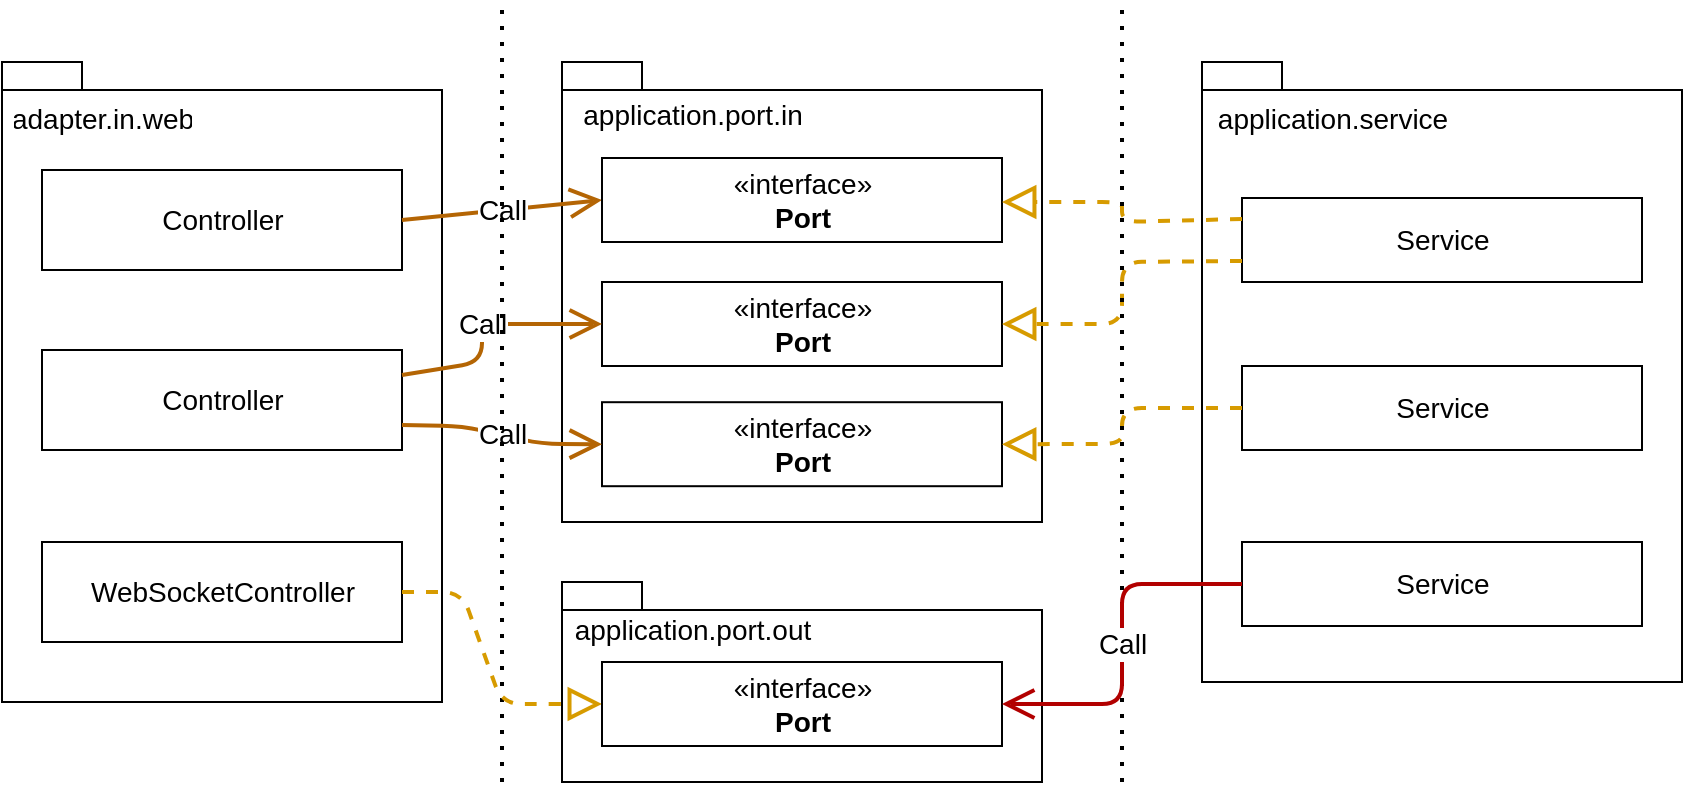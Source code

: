 <mxfile version="14.6.13" type="device"><diagram id="6GEf30ZUJlvTG3hTVNuq" name="Page-1"><mxGraphModel dx="1348" dy="823" grid="1" gridSize="10" guides="1" tooltips="1" connect="1" arrows="1" fold="1" page="1" pageScale="1" pageWidth="1100" pageHeight="850" math="0" shadow="0"><root><mxCell id="0"/><mxCell id="1" parent="0"/><mxCell id="lXE9R1Bh1x8kLStD7R_Z-19" value="" style="shape=folder;fontStyle=1;spacingTop=10;tabWidth=40;tabHeight=14;tabPosition=left;html=1;" vertex="1" parent="1"><mxGeometry x="320" y="300" width="240" height="100" as="geometry"/></mxCell><mxCell id="l_tDdWZ1iGcBqZvS5Zs7-25" value="" style="shape=folder;fontStyle=1;spacingTop=10;tabWidth=40;tabHeight=14;tabPosition=left;html=1;" parent="1" vertex="1"><mxGeometry x="640" y="40" width="240" height="310" as="geometry"/></mxCell><mxCell id="l_tDdWZ1iGcBqZvS5Zs7-19" value="" style="shape=folder;fontStyle=1;spacingTop=10;tabWidth=40;tabHeight=14;tabPosition=left;html=1;" parent="1" vertex="1"><mxGeometry x="320" y="40" width="240" height="230" as="geometry"/></mxCell><mxCell id="l_tDdWZ1iGcBqZvS5Zs7-7" value="" style="shape=folder;fontStyle=1;spacingTop=10;tabWidth=40;tabHeight=14;tabPosition=left;html=1;" parent="1" vertex="1"><mxGeometry x="40" y="40" width="220" height="320" as="geometry"/></mxCell><mxCell id="l_tDdWZ1iGcBqZvS5Zs7-26" value="application.service" style="text;strokeColor=none;fillColor=none;align=center;verticalAlign=middle;spacingLeft=4;spacingRight=4;overflow=hidden;rotatable=0;points=[[0,0.5],[1,0.5]];portConstraint=eastwest;fontSize=14;" parent="1" vertex="1"><mxGeometry x="641" y="56.29" width="129" height="22.29" as="geometry"/></mxCell><mxCell id="l_tDdWZ1iGcBqZvS5Zs7-29" value="Service" style="html=1;fillColor=none;align=center;fontSize=14;" parent="1" vertex="1"><mxGeometry x="660" y="108" width="200" height="42" as="geometry"/></mxCell><mxCell id="l_tDdWZ1iGcBqZvS5Zs7-8" value="adapter.in.web" style="text;strokeColor=none;fillColor=none;align=center;verticalAlign=middle;spacingLeft=4;spacingRight=4;overflow=hidden;rotatable=0;points=[[0,0.5],[1,0.5]];portConstraint=eastwest;fontSize=14;" parent="1" vertex="1"><mxGeometry x="41" y="56.29" width="99" height="22.29" as="geometry"/></mxCell><mxCell id="l_tDdWZ1iGcBqZvS5Zs7-11" value="Controller" style="html=1;fillColor=none;align=center;fontSize=14;" parent="1" vertex="1"><mxGeometry x="60" y="94" width="180" height="50" as="geometry"/></mxCell><mxCell id="2z9AGh8HC--6YzMXMAsB-3" value="Controller" style="html=1;fontSize=14;" parent="1" vertex="1"><mxGeometry x="60" y="184" width="180" height="50" as="geometry"/></mxCell><mxCell id="l_tDdWZ1iGcBqZvS5Zs7-20" value="application.port.in" style="text;strokeColor=none;fillColor=none;align=center;verticalAlign=middle;spacingLeft=4;spacingRight=4;overflow=hidden;rotatable=0;points=[[0,0.5],[1,0.5]];portConstraint=eastwest;fontSize=14;" parent="1" vertex="1"><mxGeometry x="321" y="52.52" width="129" height="26.06" as="geometry"/></mxCell><mxCell id="2z9AGh8HC--6YzMXMAsB-10" value="Call" style="endArrow=open;endSize=12;html=1;fontSize=14;strokeWidth=2;fillColor=#fad7ac;strokeColor=#b46504;exitX=1;exitY=0.5;exitDx=0;exitDy=0;entryX=0;entryY=0.5;entryDx=0;entryDy=0;" parent="1" source="l_tDdWZ1iGcBqZvS5Zs7-11" target="lXE9R1Bh1x8kLStD7R_Z-1" edge="1"><mxGeometry width="160" relative="1" as="geometry"><mxPoint x="660" y="370" as="sourcePoint"/><mxPoint x="710" y="230" as="targetPoint"/></mxGeometry></mxCell><mxCell id="lXE9R1Bh1x8kLStD7R_Z-1" value="«interface»&lt;br style=&quot;font-size: 14px&quot;&gt;&lt;b style=&quot;font-size: 14px&quot;&gt;Port&lt;/b&gt;" style="html=1;fillColor=none;align=center;fontSize=14;" vertex="1" parent="1"><mxGeometry x="340" y="88" width="200" height="42" as="geometry"/></mxCell><mxCell id="lXE9R1Bh1x8kLStD7R_Z-2" value="«interface»&lt;br style=&quot;font-size: 14px&quot;&gt;&lt;b style=&quot;font-size: 14px&quot;&gt;Port&lt;/b&gt;" style="html=1;fillColor=none;align=center;fontSize=14;" vertex="1" parent="1"><mxGeometry x="340" y="150" width="200" height="42" as="geometry"/></mxCell><mxCell id="lXE9R1Bh1x8kLStD7R_Z-3" value="«interface»&lt;br style=&quot;font-size: 14px&quot;&gt;&lt;b style=&quot;font-size: 14px&quot;&gt;Port&lt;/b&gt;" style="html=1;fillColor=none;align=center;fontSize=14;" vertex="1" parent="1"><mxGeometry x="340" y="210.1" width="200" height="42" as="geometry"/></mxCell><mxCell id="lXE9R1Bh1x8kLStD7R_Z-4" value="Call" style="endArrow=open;endSize=12;html=1;fontSize=14;entryX=0;entryY=0.5;entryDx=0;entryDy=0;strokeWidth=2;fillColor=#fad7ac;strokeColor=#b46504;exitX=1;exitY=0.75;exitDx=0;exitDy=0;" edge="1" parent="1" source="2z9AGh8HC--6YzMXMAsB-3" target="lXE9R1Bh1x8kLStD7R_Z-3"><mxGeometry width="160" relative="1" as="geometry"><mxPoint x="279" y="280" as="sourcePoint"/><mxPoint x="270" y="362.1" as="targetPoint"/><Array as="points"><mxPoint x="270" y="222"/><mxPoint x="310" y="231"/></Array></mxGeometry></mxCell><mxCell id="lXE9R1Bh1x8kLStD7R_Z-5" value="Call" style="endArrow=open;endSize=12;html=1;fontSize=14;entryX=0;entryY=0.5;entryDx=0;entryDy=0;strokeWidth=2;fillColor=#fad7ac;strokeColor=#b46504;exitX=1;exitY=0.25;exitDx=0;exitDy=0;" edge="1" parent="1" source="2z9AGh8HC--6YzMXMAsB-3" target="lXE9R1Bh1x8kLStD7R_Z-2"><mxGeometry width="160" relative="1" as="geometry"><mxPoint x="289" y="350" as="sourcePoint"/><mxPoint x="280" y="432.1" as="targetPoint"/><Array as="points"><mxPoint x="280" y="190"/><mxPoint x="280" y="171"/></Array></mxGeometry></mxCell><mxCell id="lXE9R1Bh1x8kLStD7R_Z-6" value="" style="endArrow=block;dashed=1;endFill=0;endSize=12;html=1;strokeWidth=2;fillColor=#ffe6cc;strokeColor=#d79b00;exitX=0;exitY=0.25;exitDx=0;exitDy=0;" edge="1" parent="1" source="l_tDdWZ1iGcBqZvS5Zs7-29"><mxGeometry width="160" relative="1" as="geometry"><mxPoint x="660" y="129" as="sourcePoint"/><mxPoint x="540" y="110" as="targetPoint"/><Array as="points"><mxPoint x="600" y="120"/><mxPoint x="600" y="110"/></Array></mxGeometry></mxCell><mxCell id="lXE9R1Bh1x8kLStD7R_Z-7" value="Service" style="html=1;fillColor=none;align=center;fontSize=14;" vertex="1" parent="1"><mxGeometry x="660" y="192" width="200" height="42" as="geometry"/></mxCell><mxCell id="lXE9R1Bh1x8kLStD7R_Z-11" value="" style="endArrow=block;dashed=1;endFill=0;endSize=12;html=1;strokeWidth=2;fillColor=#ffe6cc;strokeColor=#d79b00;entryX=1;entryY=0.5;entryDx=0;entryDy=0;exitX=0;exitY=0.5;exitDx=0;exitDy=0;" edge="1" parent="1" source="lXE9R1Bh1x8kLStD7R_Z-7" target="lXE9R1Bh1x8kLStD7R_Z-3"><mxGeometry width="160" relative="1" as="geometry"><mxPoint x="600" y="440" as="sourcePoint"/><mxPoint x="760" y="440" as="targetPoint"/><Array as="points"><mxPoint x="600" y="213"/><mxPoint x="600" y="231"/></Array></mxGeometry></mxCell><mxCell id="lXE9R1Bh1x8kLStD7R_Z-12" value="" style="endArrow=block;dashed=1;endFill=0;endSize=12;html=1;strokeWidth=2;fillColor=#ffe6cc;strokeColor=#d79b00;entryX=1;entryY=0.5;entryDx=0;entryDy=0;exitX=0;exitY=0.75;exitDx=0;exitDy=0;" edge="1" parent="1" source="l_tDdWZ1iGcBqZvS5Zs7-29" target="lXE9R1Bh1x8kLStD7R_Z-2"><mxGeometry width="160" relative="1" as="geometry"><mxPoint x="610" y="480" as="sourcePoint"/><mxPoint x="770" y="480" as="targetPoint"/><Array as="points"><mxPoint x="600" y="140"/><mxPoint x="600" y="171"/></Array></mxGeometry></mxCell><mxCell id="lXE9R1Bh1x8kLStD7R_Z-13" value="" style="endArrow=none;dashed=1;html=1;dashPattern=1 3;strokeWidth=2;" edge="1" parent="1"><mxGeometry width="50" height="50" relative="1" as="geometry"><mxPoint x="290" y="400" as="sourcePoint"/><mxPoint x="290" y="10" as="targetPoint"/></mxGeometry></mxCell><mxCell id="lXE9R1Bh1x8kLStD7R_Z-14" value="" style="endArrow=none;dashed=1;html=1;dashPattern=1 3;strokeWidth=2;" edge="1" parent="1"><mxGeometry width="50" height="50" relative="1" as="geometry"><mxPoint x="600" y="400" as="sourcePoint"/><mxPoint x="600" y="10" as="targetPoint"/></mxGeometry></mxCell><mxCell id="lXE9R1Bh1x8kLStD7R_Z-15" value="WebSocketController" style="html=1;fontSize=14;" vertex="1" parent="1"><mxGeometry x="60" y="280" width="180" height="50" as="geometry"/></mxCell><mxCell id="lXE9R1Bh1x8kLStD7R_Z-18" value="" style="endArrow=block;dashed=1;endFill=0;endSize=12;html=1;strokeWidth=2;fillColor=#ffe6cc;strokeColor=#d79b00;exitX=1;exitY=0.5;exitDx=0;exitDy=0;entryX=0;entryY=0.5;entryDx=0;entryDy=0;" edge="1" parent="1" source="lXE9R1Bh1x8kLStD7R_Z-15" target="lXE9R1Bh1x8kLStD7R_Z-20"><mxGeometry width="160" relative="1" as="geometry"><mxPoint x="600" y="440" as="sourcePoint"/><mxPoint x="230" y="470" as="targetPoint"/><Array as="points"><mxPoint x="270" y="305"/><mxPoint x="290" y="361"/><mxPoint x="310" y="361"/></Array></mxGeometry></mxCell><mxCell id="lXE9R1Bh1x8kLStD7R_Z-20" value="«interface»&lt;br style=&quot;font-size: 14px&quot;&gt;&lt;b style=&quot;font-size: 14px&quot;&gt;Port&lt;/b&gt;" style="html=1;fillColor=none;align=center;fontSize=14;" vertex="1" parent="1"><mxGeometry x="340" y="340" width="200" height="42" as="geometry"/></mxCell><mxCell id="lXE9R1Bh1x8kLStD7R_Z-21" value="application.port.out" style="text;strokeColor=none;fillColor=none;align=center;verticalAlign=middle;spacingLeft=4;spacingRight=4;overflow=hidden;rotatable=0;points=[[0,0.5],[1,0.5]];portConstraint=eastwest;fontSize=14;" vertex="1" parent="1"><mxGeometry x="321" y="310" width="129" height="26.06" as="geometry"/></mxCell><mxCell id="lXE9R1Bh1x8kLStD7R_Z-22" value="Service" style="html=1;fillColor=none;align=center;fontSize=14;" vertex="1" parent="1"><mxGeometry x="660" y="280" width="200" height="42" as="geometry"/></mxCell><mxCell id="lXE9R1Bh1x8kLStD7R_Z-23" value="Call" style="endArrow=open;endSize=12;html=1;strokeWidth=2;fillColor=#e51400;strokeColor=#B20000;fontSize=14;entryX=1;entryY=0.5;entryDx=0;entryDy=0;exitX=0;exitY=0.5;exitDx=0;exitDy=0;" edge="1" parent="1" source="lXE9R1Bh1x8kLStD7R_Z-22" target="lXE9R1Bh1x8kLStD7R_Z-20"><mxGeometry width="160" relative="1" as="geometry"><mxPoint x="600" y="440" as="sourcePoint"/><mxPoint x="760" y="440" as="targetPoint"/><Array as="points"><mxPoint x="600" y="301"/><mxPoint x="600" y="361"/></Array></mxGeometry></mxCell></root></mxGraphModel></diagram></mxfile>
